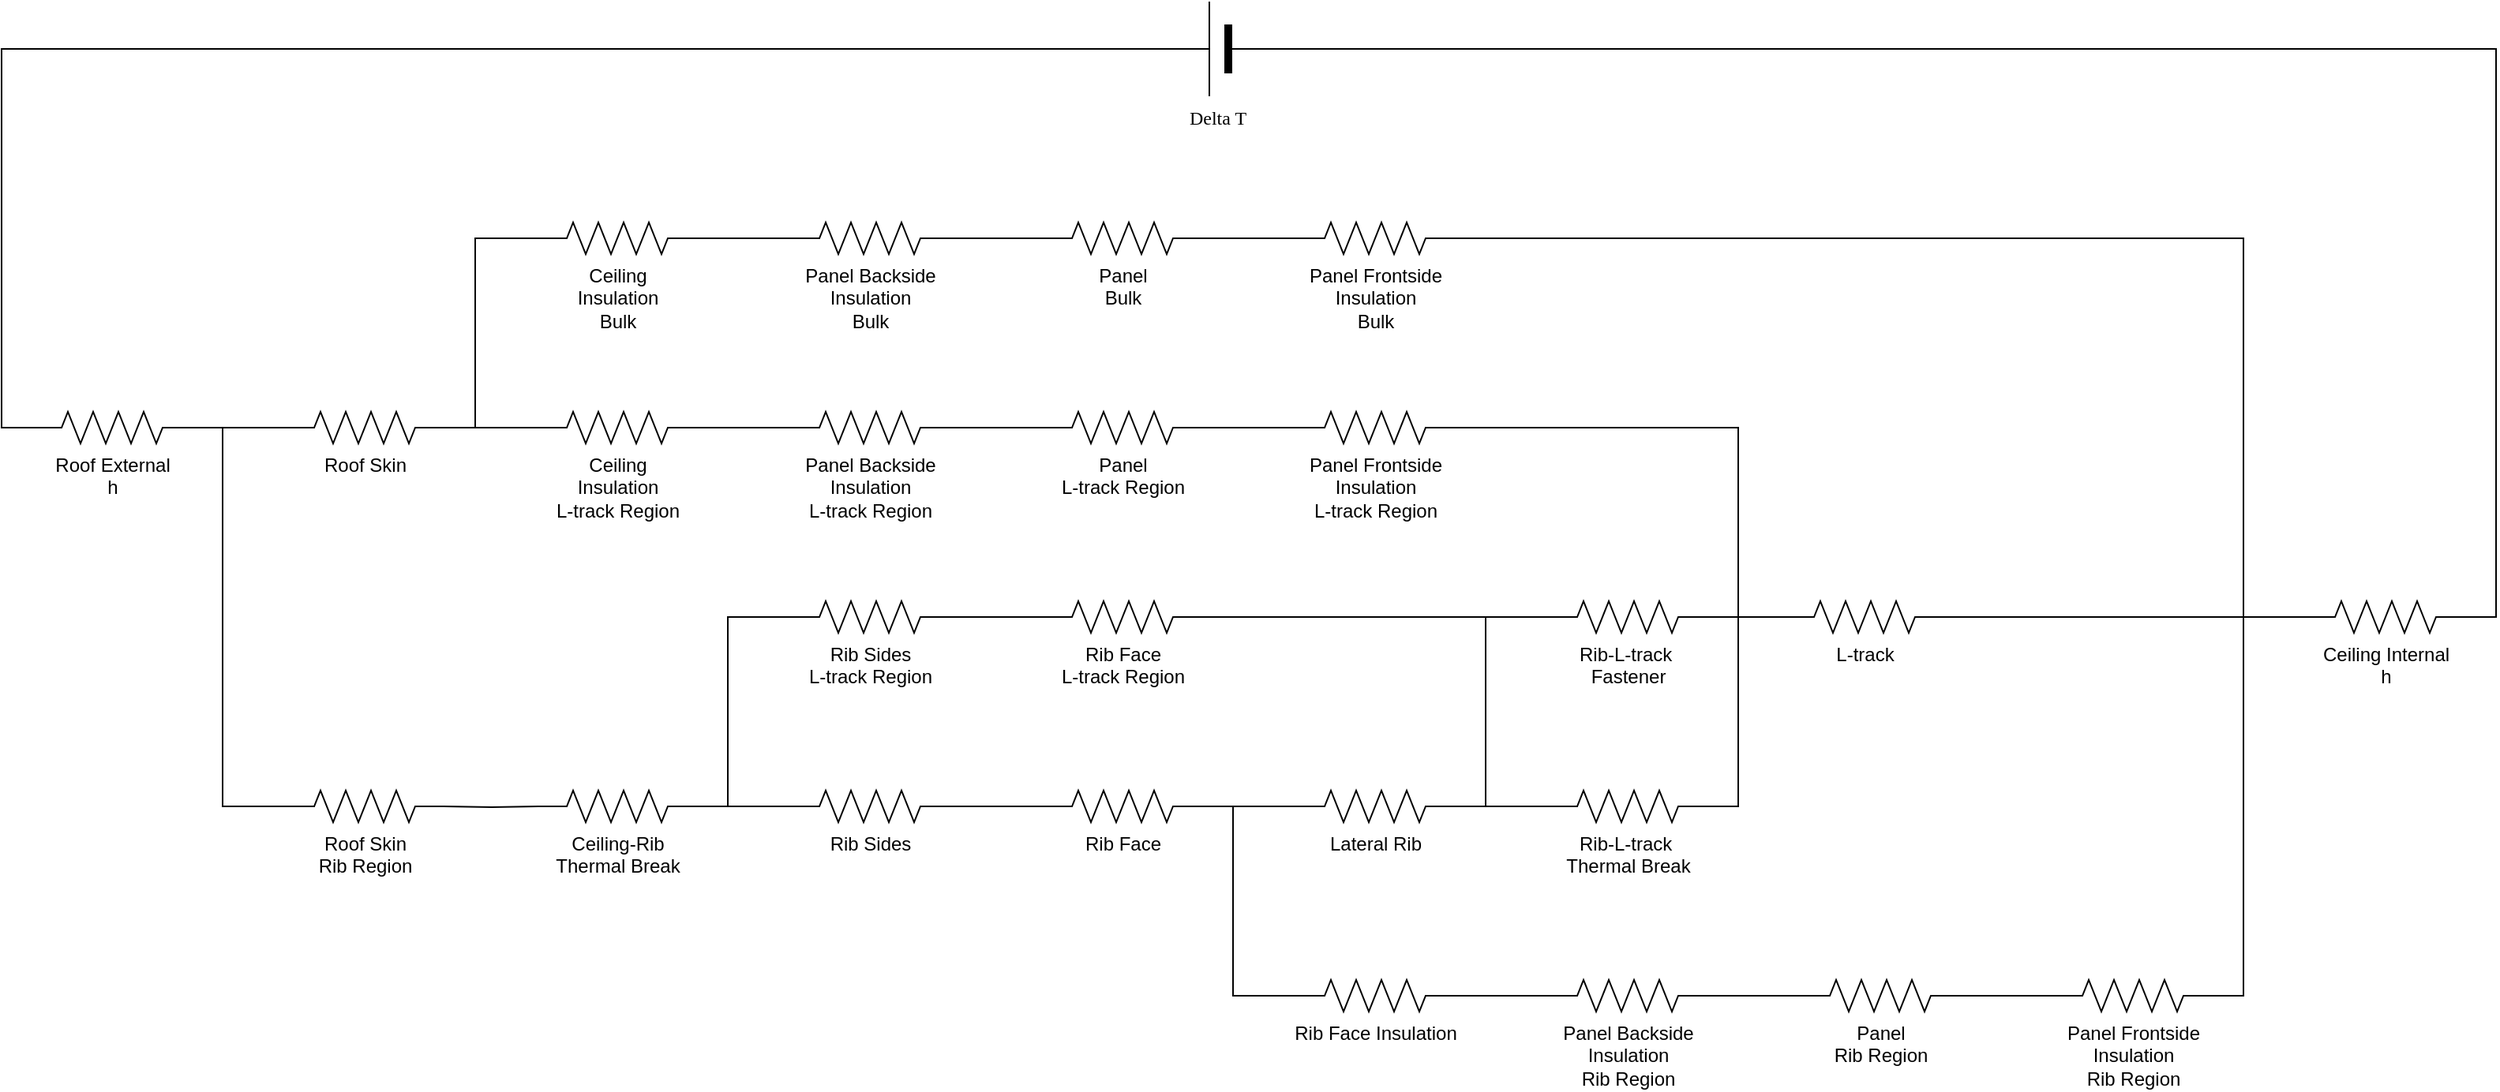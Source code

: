 <mxfile version="13.7.9" type="device"><diagram name="Page-1" id="7e0a89b8-554c-2b80-1dc8-d5c74ca68de4"><mxGraphModel dx="3865" dy="3195" grid="1" gridSize="10" guides="1" tooltips="1" connect="1" arrows="1" fold="1" page="1" pageScale="1" pageWidth="1100" pageHeight="850" background="#ffffff" math="1" shadow="0"><root><mxCell id="0"/><mxCell id="1" parent="0"/><mxCell id="11H4GEUUZ_YDvVWYfFWw-13" style="edgeStyle=orthogonalEdgeStyle;rounded=0;orthogonalLoop=1;jettySize=auto;html=1;exitX=1;exitY=0.5;exitDx=0;exitDy=0;exitPerimeter=0;entryX=0;entryY=0.5;entryDx=0;entryDy=0;entryPerimeter=0;endArrow=none;endFill=0;" edge="1" parent="1" source="1cb643a89b7d889d-7" target="11H4GEUUZ_YDvVWYfFWw-5"><mxGeometry relative="1" as="geometry"/></mxCell><mxCell id="1cb643a89b7d889d-7" value="Delta T" style="verticalLabelPosition=bottom;shadow=0;dashed=0;align=center;fillColor=#000000;html=1;verticalAlign=top;strokeWidth=1;shape=mxgraph.electrical.miscellaneous.monocell_battery;rounded=1;comic=0;labelBackgroundColor=none;fontFamily=Verdana;fontSize=12;flipH=1;rotation=0;" parent="1" vertex="1"><mxGeometry x="580" y="-150" width="100" height="60" as="geometry"/></mxCell><mxCell id="XWPMpLtZKs2TKqJfHDc6-51" style="edgeStyle=orthogonalEdgeStyle;rounded=0;orthogonalLoop=1;jettySize=auto;html=1;exitX=1;exitY=0.5;exitDx=0;exitDy=0;exitPerimeter=0;entryX=0;entryY=0.5;entryDx=0;entryDy=0;entryPerimeter=0;endArrow=none;endFill=0;" parent="1" source="XWPMpLtZKs2TKqJfHDc6-4" target="XWPMpLtZKs2TKqJfHDc6-12" edge="1"><mxGeometry relative="1" as="geometry"/></mxCell><mxCell id="XWPMpLtZKs2TKqJfHDc6-4" value="Ceiling&lt;br&gt;Insulation&lt;br&gt;Bulk" style="pointerEvents=1;verticalLabelPosition=bottom;shadow=0;dashed=0;align=center;html=1;verticalAlign=top;shape=mxgraph.electrical.resistors.resistor_2;rotation=0;" parent="1" vertex="1"><mxGeometry x="200" y="-10" width="100" height="20" as="geometry"/></mxCell><mxCell id="XWPMpLtZKs2TKqJfHDc6-40" style="edgeStyle=orthogonalEdgeStyle;rounded=0;orthogonalLoop=1;jettySize=auto;html=1;exitX=1;exitY=0.5;exitDx=0;exitDy=0;exitPerimeter=0;entryX=0;entryY=0.5;entryDx=0;entryDy=0;entryPerimeter=0;endArrow=none;endFill=0;" parent="1" source="XWPMpLtZKs2TKqJfHDc6-5" target="XWPMpLtZKs2TKqJfHDc6-38" edge="1"><mxGeometry relative="1" as="geometry"><Array as="points"><mxPoint x="320" y="360"/><mxPoint x="320" y="240"/></Array></mxGeometry></mxCell><mxCell id="XWPMpLtZKs2TKqJfHDc6-55" style="edgeStyle=orthogonalEdgeStyle;rounded=0;orthogonalLoop=1;jettySize=auto;html=1;exitX=1;exitY=0.5;exitDx=0;exitDy=0;exitPerimeter=0;entryX=0;entryY=0.5;entryDx=0;entryDy=0;entryPerimeter=0;endArrow=none;endFill=0;" parent="1" source="XWPMpLtZKs2TKqJfHDc6-5" target="XWPMpLtZKs2TKqJfHDc6-6" edge="1"><mxGeometry relative="1" as="geometry"/></mxCell><mxCell id="XWPMpLtZKs2TKqJfHDc6-5" value="Ceiling-Rib &lt;br&gt;Thermal Break" style="pointerEvents=1;verticalLabelPosition=bottom;shadow=0;dashed=0;align=center;html=1;verticalAlign=top;shape=mxgraph.electrical.resistors.resistor_2;rotation=0;" parent="1" vertex="1"><mxGeometry x="200" y="350" width="100" height="20" as="geometry"/></mxCell><mxCell id="XWPMpLtZKs2TKqJfHDc6-56" style="edgeStyle=orthogonalEdgeStyle;rounded=0;orthogonalLoop=1;jettySize=auto;html=1;exitX=1;exitY=0.5;exitDx=0;exitDy=0;exitPerimeter=0;entryX=0;entryY=0.5;entryDx=0;entryDy=0;entryPerimeter=0;endArrow=none;endFill=0;" parent="1" source="XWPMpLtZKs2TKqJfHDc6-6" target="XWPMpLtZKs2TKqJfHDc6-7" edge="1"><mxGeometry relative="1" as="geometry"/></mxCell><mxCell id="XWPMpLtZKs2TKqJfHDc6-6" value="Rib Sides" style="pointerEvents=1;verticalLabelPosition=bottom;shadow=0;dashed=0;align=center;html=1;verticalAlign=top;shape=mxgraph.electrical.resistors.resistor_2;rotation=0;" parent="1" vertex="1"><mxGeometry x="360" y="350" width="100" height="20" as="geometry"/></mxCell><mxCell id="XWPMpLtZKs2TKqJfHDc6-29" style="edgeStyle=orthogonalEdgeStyle;rounded=0;orthogonalLoop=1;jettySize=auto;html=1;exitX=1;exitY=0.5;exitDx=0;exitDy=0;exitPerimeter=0;entryX=0;entryY=0.5;entryDx=0;entryDy=0;entryPerimeter=0;endArrow=none;endFill=0;" parent="1" source="XWPMpLtZKs2TKqJfHDc6-7" target="XWPMpLtZKs2TKqJfHDc6-24" edge="1"><mxGeometry relative="1" as="geometry"/></mxCell><mxCell id="XWPMpLtZKs2TKqJfHDc6-30" style="edgeStyle=orthogonalEdgeStyle;rounded=0;orthogonalLoop=1;jettySize=auto;html=1;exitX=1;exitY=0.5;exitDx=0;exitDy=0;exitPerimeter=0;entryX=0;entryY=0.5;entryDx=0;entryDy=0;entryPerimeter=0;endArrow=none;endFill=0;" parent="1" source="XWPMpLtZKs2TKqJfHDc6-7" target="XWPMpLtZKs2TKqJfHDc6-8" edge="1"><mxGeometry relative="1" as="geometry"><Array as="points"><mxPoint x="640" y="360"/><mxPoint x="640" y="480"/></Array></mxGeometry></mxCell><mxCell id="XWPMpLtZKs2TKqJfHDc6-7" value="Rib Face" style="pointerEvents=1;verticalLabelPosition=bottom;shadow=0;dashed=0;align=center;html=1;verticalAlign=top;shape=mxgraph.electrical.resistors.resistor_2;rotation=0;" parent="1" vertex="1"><mxGeometry x="520" y="350" width="100" height="20" as="geometry"/></mxCell><mxCell id="XWPMpLtZKs2TKqJfHDc6-28" style="edgeStyle=orthogonalEdgeStyle;rounded=0;orthogonalLoop=1;jettySize=auto;html=1;exitX=1;exitY=0.5;exitDx=0;exitDy=0;exitPerimeter=0;entryX=0;entryY=0.5;entryDx=0;entryDy=0;entryPerimeter=0;endArrow=none;endFill=0;" parent="1" source="XWPMpLtZKs2TKqJfHDc6-8" target="XWPMpLtZKs2TKqJfHDc6-21" edge="1"><mxGeometry relative="1" as="geometry"><Array as="points"><mxPoint x="790" y="480"/><mxPoint x="790" y="480"/></Array></mxGeometry></mxCell><mxCell id="XWPMpLtZKs2TKqJfHDc6-8" value="Rib Face Insulation" style="pointerEvents=1;verticalLabelPosition=bottom;shadow=0;dashed=0;align=center;html=1;verticalAlign=top;shape=mxgraph.electrical.resistors.resistor_2;rotation=0;" parent="1" vertex="1"><mxGeometry x="680" y="470" width="100" height="20" as="geometry"/></mxCell><mxCell id="XWPMpLtZKs2TKqJfHDc6-25" style="edgeStyle=orthogonalEdgeStyle;rounded=0;orthogonalLoop=1;jettySize=auto;html=1;exitX=1;exitY=0.5;exitDx=0;exitDy=0;exitPerimeter=0;entryX=0;entryY=0.5;entryDx=0;entryDy=0;entryPerimeter=0;endArrow=none;endFill=0;" parent="1" source="XWPMpLtZKs2TKqJfHDc6-9" target="XWPMpLtZKs2TKqJfHDc6-11" edge="1"><mxGeometry relative="1" as="geometry"><Array as="points"><mxPoint x="960" y="360"/><mxPoint x="960" y="240"/></Array></mxGeometry></mxCell><mxCell id="XWPMpLtZKs2TKqJfHDc6-9" value="Rib-L-track&amp;nbsp;&lt;br&gt;Thermal Break" style="pointerEvents=1;verticalLabelPosition=bottom;shadow=0;dashed=0;align=center;html=1;verticalAlign=top;shape=mxgraph.electrical.resistors.resistor_2;rotation=0;" parent="1" vertex="1"><mxGeometry x="840" y="350" width="100" height="20" as="geometry"/></mxCell><mxCell id="XWPMpLtZKs2TKqJfHDc6-35" style="edgeStyle=orthogonalEdgeStyle;rounded=0;orthogonalLoop=1;jettySize=auto;html=1;exitX=1;exitY=0.5;exitDx=0;exitDy=0;exitPerimeter=0;entryX=0;entryY=0.5;entryDx=0;entryDy=0;entryPerimeter=0;endArrow=none;endFill=0;" parent="1" source="XWPMpLtZKs2TKqJfHDc6-10" target="XWPMpLtZKs2TKqJfHDc6-11" edge="1"><mxGeometry relative="1" as="geometry"/></mxCell><mxCell id="XWPMpLtZKs2TKqJfHDc6-10" value="Rib-L-track&amp;nbsp;&lt;br&gt;Fastener" style="pointerEvents=1;verticalLabelPosition=bottom;shadow=0;dashed=0;align=center;html=1;verticalAlign=top;shape=mxgraph.electrical.resistors.resistor_2;rotation=0;" parent="1" vertex="1"><mxGeometry x="840" y="230" width="100" height="20" as="geometry"/></mxCell><mxCell id="11H4GEUUZ_YDvVWYfFWw-9" style="edgeStyle=orthogonalEdgeStyle;rounded=0;orthogonalLoop=1;jettySize=auto;html=1;exitX=1;exitY=0.5;exitDx=0;exitDy=0;exitPerimeter=0;entryX=0;entryY=0.5;entryDx=0;entryDy=0;entryPerimeter=0;endArrow=none;endFill=0;" edge="1" parent="1" source="XWPMpLtZKs2TKqJfHDc6-11" target="11H4GEUUZ_YDvVWYfFWw-8"><mxGeometry relative="1" as="geometry"/></mxCell><mxCell id="XWPMpLtZKs2TKqJfHDc6-11" value="L-track" style="pointerEvents=1;verticalLabelPosition=bottom;shadow=0;dashed=0;align=center;html=1;verticalAlign=top;shape=mxgraph.electrical.resistors.resistor_2;rotation=0;" parent="1" vertex="1"><mxGeometry x="990" y="230" width="100" height="20" as="geometry"/></mxCell><mxCell id="XWPMpLtZKs2TKqJfHDc6-52" style="edgeStyle=orthogonalEdgeStyle;rounded=0;orthogonalLoop=1;jettySize=auto;html=1;exitX=1;exitY=0.5;exitDx=0;exitDy=0;exitPerimeter=0;entryX=0;entryY=0.5;entryDx=0;entryDy=0;entryPerimeter=0;endArrow=none;endFill=0;" parent="1" source="XWPMpLtZKs2TKqJfHDc6-12" target="XWPMpLtZKs2TKqJfHDc6-13" edge="1"><mxGeometry relative="1" as="geometry"/></mxCell><mxCell id="XWPMpLtZKs2TKqJfHDc6-12" value="Panel Backside&lt;br&gt;Insulation&lt;br&gt;Bulk" style="pointerEvents=1;verticalLabelPosition=bottom;shadow=0;dashed=0;align=center;html=1;verticalAlign=top;shape=mxgraph.electrical.resistors.resistor_2;rotation=0;" parent="1" vertex="1"><mxGeometry x="360" y="-10" width="100" height="20" as="geometry"/></mxCell><mxCell id="XWPMpLtZKs2TKqJfHDc6-53" style="edgeStyle=orthogonalEdgeStyle;rounded=0;orthogonalLoop=1;jettySize=auto;html=1;exitX=1;exitY=0.5;exitDx=0;exitDy=0;exitPerimeter=0;entryX=0;entryY=0.5;entryDx=0;entryDy=0;entryPerimeter=0;endArrow=none;endFill=0;" parent="1" source="XWPMpLtZKs2TKqJfHDc6-13" target="XWPMpLtZKs2TKqJfHDc6-14" edge="1"><mxGeometry relative="1" as="geometry"/></mxCell><mxCell id="XWPMpLtZKs2TKqJfHDc6-13" value="Panel&lt;br&gt;Bulk" style="pointerEvents=1;verticalLabelPosition=bottom;shadow=0;dashed=0;align=center;html=1;verticalAlign=top;shape=mxgraph.electrical.resistors.resistor_2;rotation=0;" parent="1" vertex="1"><mxGeometry x="520" y="-10" width="100" height="20" as="geometry"/></mxCell><mxCell id="11H4GEUUZ_YDvVWYfFWw-11" style="edgeStyle=orthogonalEdgeStyle;rounded=0;orthogonalLoop=1;jettySize=auto;html=1;exitX=1;exitY=0.5;exitDx=0;exitDy=0;exitPerimeter=0;entryX=0;entryY=0.5;entryDx=0;entryDy=0;entryPerimeter=0;endArrow=none;endFill=0;" edge="1" parent="1" source="XWPMpLtZKs2TKqJfHDc6-14" target="11H4GEUUZ_YDvVWYfFWw-8"><mxGeometry relative="1" as="geometry"><Array as="points"><mxPoint x="1280"/><mxPoint x="1280" y="240"/></Array></mxGeometry></mxCell><mxCell id="XWPMpLtZKs2TKqJfHDc6-14" value="Panel Frontside&lt;br&gt;Insulation&lt;br&gt;Bulk" style="pointerEvents=1;verticalLabelPosition=bottom;shadow=0;dashed=0;align=center;html=1;verticalAlign=top;shape=mxgraph.electrical.resistors.resistor_2;rotation=0;" parent="1" vertex="1"><mxGeometry x="680" y="-10" width="100" height="20" as="geometry"/></mxCell><mxCell id="XWPMpLtZKs2TKqJfHDc6-48" style="edgeStyle=orthogonalEdgeStyle;rounded=0;orthogonalLoop=1;jettySize=auto;html=1;exitX=1;exitY=0.5;exitDx=0;exitDy=0;exitPerimeter=0;entryX=0;entryY=0.5;entryDx=0;entryDy=0;entryPerimeter=0;endArrow=none;endFill=0;" parent="1" source="XWPMpLtZKs2TKqJfHDc6-17" target="XWPMpLtZKs2TKqJfHDc6-18" edge="1"><mxGeometry relative="1" as="geometry"/></mxCell><mxCell id="XWPMpLtZKs2TKqJfHDc6-17" value="Panel Backside&lt;br&gt;Insulation&lt;br&gt;L-track Region" style="pointerEvents=1;verticalLabelPosition=bottom;shadow=0;dashed=0;align=center;html=1;verticalAlign=top;shape=mxgraph.electrical.resistors.resistor_2;rotation=0;" parent="1" vertex="1"><mxGeometry x="360" y="110" width="100" height="20" as="geometry"/></mxCell><mxCell id="XWPMpLtZKs2TKqJfHDc6-54" style="edgeStyle=orthogonalEdgeStyle;rounded=0;orthogonalLoop=1;jettySize=auto;html=1;exitX=1;exitY=0.5;exitDx=0;exitDy=0;exitPerimeter=0;entryX=0;entryY=0.5;entryDx=0;entryDy=0;entryPerimeter=0;endArrow=none;endFill=0;" parent="1" source="XWPMpLtZKs2TKqJfHDc6-18" target="XWPMpLtZKs2TKqJfHDc6-19" edge="1"><mxGeometry relative="1" as="geometry"/></mxCell><mxCell id="XWPMpLtZKs2TKqJfHDc6-18" value="Panel&lt;br&gt;L-track Region" style="pointerEvents=1;verticalLabelPosition=bottom;shadow=0;dashed=0;align=center;html=1;verticalAlign=top;shape=mxgraph.electrical.resistors.resistor_2;rotation=0;" parent="1" vertex="1"><mxGeometry x="520" y="110" width="100" height="20" as="geometry"/></mxCell><mxCell id="XWPMpLtZKs2TKqJfHDc6-36" style="edgeStyle=orthogonalEdgeStyle;rounded=0;orthogonalLoop=1;jettySize=auto;html=1;exitX=1;exitY=0.5;exitDx=0;exitDy=0;exitPerimeter=0;entryX=0;entryY=0.5;entryDx=0;entryDy=0;entryPerimeter=0;endArrow=none;endFill=0;" parent="1" source="XWPMpLtZKs2TKqJfHDc6-19" target="XWPMpLtZKs2TKqJfHDc6-11" edge="1"><mxGeometry relative="1" as="geometry"><Array as="points"><mxPoint x="960" y="120"/><mxPoint x="960" y="240"/></Array></mxGeometry></mxCell><mxCell id="XWPMpLtZKs2TKqJfHDc6-19" value="Panel Frontside&lt;br&gt;Insulation&lt;br&gt;L-track Region" style="pointerEvents=1;verticalLabelPosition=bottom;shadow=0;dashed=0;align=center;html=1;verticalAlign=top;shape=mxgraph.electrical.resistors.resistor_2;rotation=0;" parent="1" vertex="1"><mxGeometry x="680" y="110" width="100" height="20" as="geometry"/></mxCell><mxCell id="XWPMpLtZKs2TKqJfHDc6-47" style="edgeStyle=orthogonalEdgeStyle;rounded=0;orthogonalLoop=1;jettySize=auto;html=1;exitX=1;exitY=0.5;exitDx=0;exitDy=0;exitPerimeter=0;entryX=0;entryY=0.5;entryDx=0;entryDy=0;entryPerimeter=0;endArrow=none;endFill=0;" parent="1" source="XWPMpLtZKs2TKqJfHDc6-20" target="XWPMpLtZKs2TKqJfHDc6-17" edge="1"><mxGeometry relative="1" as="geometry"/></mxCell><mxCell id="XWPMpLtZKs2TKqJfHDc6-20" value="Ceiling&lt;br&gt;Insulation&lt;br&gt;L-track Region" style="pointerEvents=1;verticalLabelPosition=bottom;shadow=0;dashed=0;align=center;html=1;verticalAlign=top;shape=mxgraph.electrical.resistors.resistor_2;rotation=0;" parent="1" vertex="1"><mxGeometry x="200" y="110" width="100" height="20" as="geometry"/></mxCell><mxCell id="XWPMpLtZKs2TKqJfHDc6-33" style="edgeStyle=orthogonalEdgeStyle;rounded=0;orthogonalLoop=1;jettySize=auto;html=1;exitX=1;exitY=0.5;exitDx=0;exitDy=0;exitPerimeter=0;entryX=0;entryY=0.5;entryDx=0;entryDy=0;entryPerimeter=0;endArrow=none;endFill=0;" parent="1" source="XWPMpLtZKs2TKqJfHDc6-21" target="XWPMpLtZKs2TKqJfHDc6-22" edge="1"><mxGeometry relative="1" as="geometry"/></mxCell><mxCell id="XWPMpLtZKs2TKqJfHDc6-21" value="Panel Backside&lt;br&gt;Insulation&lt;br&gt;Rib Region" style="pointerEvents=1;verticalLabelPosition=bottom;shadow=0;dashed=0;align=center;html=1;verticalAlign=top;shape=mxgraph.electrical.resistors.resistor_2;rotation=0;" parent="1" vertex="1"><mxGeometry x="840" y="470" width="100" height="20" as="geometry"/></mxCell><mxCell id="XWPMpLtZKs2TKqJfHDc6-34" style="edgeStyle=orthogonalEdgeStyle;rounded=0;orthogonalLoop=1;jettySize=auto;html=1;exitX=1;exitY=0.5;exitDx=0;exitDy=0;exitPerimeter=0;entryX=0;entryY=0.5;entryDx=0;entryDy=0;entryPerimeter=0;endArrow=none;endFill=0;" parent="1" source="XWPMpLtZKs2TKqJfHDc6-22" target="XWPMpLtZKs2TKqJfHDc6-23" edge="1"><mxGeometry relative="1" as="geometry"/></mxCell><mxCell id="XWPMpLtZKs2TKqJfHDc6-22" value="Panel&lt;br&gt;Rib Region" style="pointerEvents=1;verticalLabelPosition=bottom;shadow=0;dashed=0;align=center;html=1;verticalAlign=top;shape=mxgraph.electrical.resistors.resistor_2;rotation=0;" parent="1" vertex="1"><mxGeometry x="1000" y="470" width="100" height="20" as="geometry"/></mxCell><mxCell id="11H4GEUUZ_YDvVWYfFWw-10" style="edgeStyle=orthogonalEdgeStyle;rounded=0;orthogonalLoop=1;jettySize=auto;html=1;exitX=1;exitY=0.5;exitDx=0;exitDy=0;exitPerimeter=0;entryX=0;entryY=0.5;entryDx=0;entryDy=0;entryPerimeter=0;endArrow=none;endFill=0;" edge="1" parent="1" source="XWPMpLtZKs2TKqJfHDc6-23" target="11H4GEUUZ_YDvVWYfFWw-8"><mxGeometry relative="1" as="geometry"><Array as="points"><mxPoint x="1280" y="480"/><mxPoint x="1280" y="240"/></Array></mxGeometry></mxCell><mxCell id="XWPMpLtZKs2TKqJfHDc6-23" value="Panel Frontside&lt;br&gt;Insulation&lt;br&gt;Rib Region" style="pointerEvents=1;verticalLabelPosition=bottom;shadow=0;dashed=0;align=center;html=1;verticalAlign=top;shape=mxgraph.electrical.resistors.resistor_2;rotation=0;" parent="1" vertex="1"><mxGeometry x="1160" y="470" width="100" height="20" as="geometry"/></mxCell><mxCell id="XWPMpLtZKs2TKqJfHDc6-31" style="edgeStyle=orthogonalEdgeStyle;rounded=0;orthogonalLoop=1;jettySize=auto;html=1;exitX=1;exitY=0.5;exitDx=0;exitDy=0;exitPerimeter=0;entryX=0;entryY=0.5;entryDx=0;entryDy=0;entryPerimeter=0;endArrow=none;endFill=0;" parent="1" source="XWPMpLtZKs2TKqJfHDc6-24" target="XWPMpLtZKs2TKqJfHDc6-9" edge="1"><mxGeometry relative="1" as="geometry"/></mxCell><mxCell id="XWPMpLtZKs2TKqJfHDc6-32" style="edgeStyle=orthogonalEdgeStyle;rounded=0;orthogonalLoop=1;jettySize=auto;html=1;exitX=1;exitY=0.5;exitDx=0;exitDy=0;exitPerimeter=0;entryX=0;entryY=0.5;entryDx=0;entryDy=0;entryPerimeter=0;endArrow=none;endFill=0;" parent="1" source="XWPMpLtZKs2TKqJfHDc6-24" target="XWPMpLtZKs2TKqJfHDc6-10" edge="1"><mxGeometry relative="1" as="geometry"><Array as="points"><mxPoint x="800" y="360"/><mxPoint x="800" y="240"/></Array></mxGeometry></mxCell><mxCell id="XWPMpLtZKs2TKqJfHDc6-24" value="Lateral Rib" style="pointerEvents=1;verticalLabelPosition=bottom;shadow=0;dashed=0;align=center;html=1;verticalAlign=top;shape=mxgraph.electrical.resistors.resistor_2;rotation=0;" parent="1" vertex="1"><mxGeometry x="680" y="350" width="100" height="20" as="geometry"/></mxCell><mxCell id="XWPMpLtZKs2TKqJfHDc6-41" style="edgeStyle=orthogonalEdgeStyle;rounded=0;orthogonalLoop=1;jettySize=auto;html=1;exitX=1;exitY=0.5;exitDx=0;exitDy=0;exitPerimeter=0;entryX=0;entryY=0.5;entryDx=0;entryDy=0;entryPerimeter=0;endArrow=none;endFill=0;" parent="1" source="XWPMpLtZKs2TKqJfHDc6-37" target="XWPMpLtZKs2TKqJfHDc6-10" edge="1"><mxGeometry relative="1" as="geometry"/></mxCell><mxCell id="XWPMpLtZKs2TKqJfHDc6-37" value="Rib Face&lt;br&gt;L-track Region" style="pointerEvents=1;verticalLabelPosition=bottom;shadow=0;dashed=0;align=center;html=1;verticalAlign=top;shape=mxgraph.electrical.resistors.resistor_2;rotation=0;" parent="1" vertex="1"><mxGeometry x="520" y="230" width="100" height="20" as="geometry"/></mxCell><mxCell id="XWPMpLtZKs2TKqJfHDc6-49" style="edgeStyle=orthogonalEdgeStyle;rounded=0;orthogonalLoop=1;jettySize=auto;html=1;exitX=1;exitY=0.5;exitDx=0;exitDy=0;exitPerimeter=0;entryX=0;entryY=0.5;entryDx=0;entryDy=0;entryPerimeter=0;endArrow=none;endFill=0;" parent="1" source="XWPMpLtZKs2TKqJfHDc6-38" target="XWPMpLtZKs2TKqJfHDc6-37" edge="1"><mxGeometry relative="1" as="geometry"/></mxCell><mxCell id="XWPMpLtZKs2TKqJfHDc6-38" value="Rib Sides&lt;br&gt;L-track Region" style="pointerEvents=1;verticalLabelPosition=bottom;shadow=0;dashed=0;align=center;html=1;verticalAlign=top;shape=mxgraph.electrical.resistors.resistor_2;rotation=0;" parent="1" vertex="1"><mxGeometry x="360" y="230" width="100" height="20" as="geometry"/></mxCell><mxCell id="XWPMpLtZKs2TKqJfHDc6-43" style="edgeStyle=orthogonalEdgeStyle;rounded=0;orthogonalLoop=1;jettySize=auto;html=1;exitX=1;exitY=0.5;exitDx=0;exitDy=0;exitPerimeter=0;entryX=0;entryY=0.5;entryDx=0;entryDy=0;entryPerimeter=0;endArrow=none;endFill=0;" parent="1" target="XWPMpLtZKs2TKqJfHDc6-5" edge="1"><mxGeometry relative="1" as="geometry"><mxPoint x="140" y="360" as="sourcePoint"/></mxGeometry></mxCell><mxCell id="XWPMpLtZKs2TKqJfHDc6-46" style="edgeStyle=orthogonalEdgeStyle;rounded=0;orthogonalLoop=1;jettySize=auto;html=1;entryX=0;entryY=0.5;entryDx=0;entryDy=0;entryPerimeter=0;endArrow=none;endFill=0;exitX=1;exitY=0.5;exitDx=0;exitDy=0;exitPerimeter=0;" parent="1" source="11H4GEUUZ_YDvVWYfFWw-2" target="XWPMpLtZKs2TKqJfHDc6-20" edge="1"><mxGeometry relative="1" as="geometry"><Array as="points"><mxPoint x="150" y="120"/><mxPoint x="150" y="120"/></Array><mxPoint x="120" y="270" as="sourcePoint"/></mxGeometry></mxCell><mxCell id="XWPMpLtZKs2TKqJfHDc6-50" style="edgeStyle=orthogonalEdgeStyle;rounded=0;orthogonalLoop=1;jettySize=auto;html=1;exitX=1;exitY=0.5;exitDx=0;exitDy=0;exitPerimeter=0;entryX=0;entryY=0.5;entryDx=0;entryDy=0;entryPerimeter=0;endArrow=none;endFill=0;" parent="1" source="11H4GEUUZ_YDvVWYfFWw-2" target="XWPMpLtZKs2TKqJfHDc6-4" edge="1"><mxGeometry relative="1" as="geometry"><Array as="points"><mxPoint x="160" y="120"/><mxPoint x="160"/></Array><mxPoint x="140" y="480" as="sourcePoint"/></mxGeometry></mxCell><mxCell id="11H4GEUUZ_YDvVWYfFWw-1" value="Roof Skin&lt;br&gt;Rib Region" style="pointerEvents=1;verticalLabelPosition=bottom;shadow=0;dashed=0;align=center;html=1;verticalAlign=top;shape=mxgraph.electrical.resistors.resistor_2;rotation=0;" vertex="1" parent="1"><mxGeometry x="40" y="350" width="100" height="20" as="geometry"/></mxCell><mxCell id="11H4GEUUZ_YDvVWYfFWw-2" value="Roof Skin" style="pointerEvents=1;verticalLabelPosition=bottom;shadow=0;dashed=0;align=center;html=1;verticalAlign=top;shape=mxgraph.electrical.resistors.resistor_2;rotation=0;" vertex="1" parent="1"><mxGeometry x="40" y="110" width="100" height="20" as="geometry"/></mxCell><mxCell id="11H4GEUUZ_YDvVWYfFWw-14" style="edgeStyle=orthogonalEdgeStyle;rounded=0;orthogonalLoop=1;jettySize=auto;html=1;exitX=1;exitY=0.5;exitDx=0;exitDy=0;exitPerimeter=0;entryX=0;entryY=0.5;entryDx=0;entryDy=0;entryPerimeter=0;endArrow=none;endFill=0;" edge="1" parent="1" source="11H4GEUUZ_YDvVWYfFWw-5" target="11H4GEUUZ_YDvVWYfFWw-2"><mxGeometry relative="1" as="geometry"/></mxCell><mxCell id="11H4GEUUZ_YDvVWYfFWw-15" style="edgeStyle=orthogonalEdgeStyle;rounded=0;orthogonalLoop=1;jettySize=auto;html=1;exitX=1;exitY=0.5;exitDx=0;exitDy=0;exitPerimeter=0;entryX=0;entryY=0.5;entryDx=0;entryDy=0;entryPerimeter=0;endArrow=none;endFill=0;" edge="1" parent="1" source="11H4GEUUZ_YDvVWYfFWw-5" target="11H4GEUUZ_YDvVWYfFWw-1"><mxGeometry relative="1" as="geometry"><Array as="points"><mxPoint y="120"/><mxPoint y="360"/></Array></mxGeometry></mxCell><mxCell id="11H4GEUUZ_YDvVWYfFWw-5" value="Roof External&lt;br&gt;h" style="pointerEvents=1;verticalLabelPosition=bottom;shadow=0;dashed=0;align=center;html=1;verticalAlign=top;shape=mxgraph.electrical.resistors.resistor_2;rotation=0;" vertex="1" parent="1"><mxGeometry x="-120" y="110" width="100" height="20" as="geometry"/></mxCell><mxCell id="11H4GEUUZ_YDvVWYfFWw-12" style="edgeStyle=orthogonalEdgeStyle;rounded=0;orthogonalLoop=1;jettySize=auto;html=1;exitX=1;exitY=0.5;exitDx=0;exitDy=0;exitPerimeter=0;entryX=0;entryY=0.5;entryDx=0;entryDy=0;entryPerimeter=0;endArrow=none;endFill=0;" edge="1" parent="1" source="11H4GEUUZ_YDvVWYfFWw-8" target="1cb643a89b7d889d-7"><mxGeometry relative="1" as="geometry"/></mxCell><mxCell id="11H4GEUUZ_YDvVWYfFWw-8" value="Ceiling Internal&lt;br&gt;h" style="pointerEvents=1;verticalLabelPosition=bottom;shadow=0;dashed=0;align=center;html=1;verticalAlign=top;shape=mxgraph.electrical.resistors.resistor_2;rotation=0;" vertex="1" parent="1"><mxGeometry x="1320" y="230" width="100" height="20" as="geometry"/></mxCell></root></mxGraphModel></diagram></mxfile>